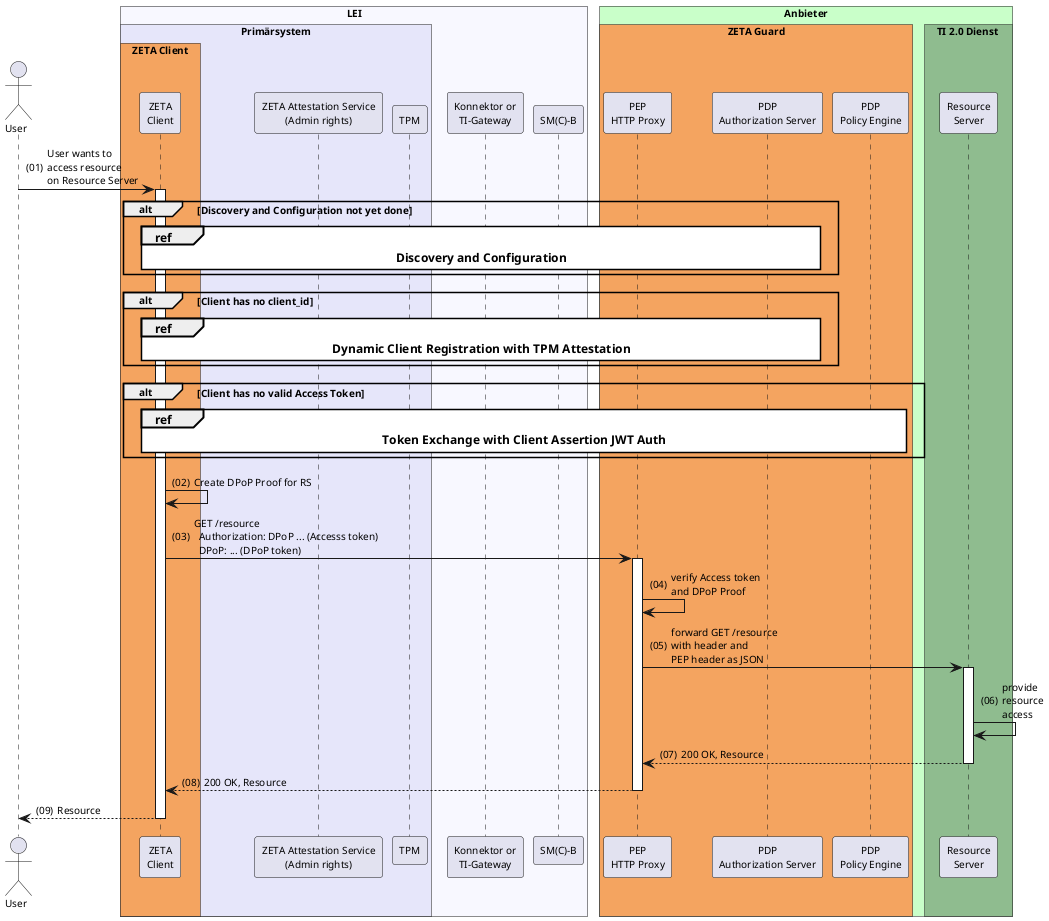 @startuml "tpm-attestation-and-token-exchange-overview"
autonumber "(00)"
skinparam defaultFontSize 10
skinparam defaultFontName Helvetica
skinparam DefaultMonospacedFontName Courier
skinparam lengthAdjust none
skinparam sequenceReferenceBackgroundColor White
skinparam SequenceReferenceFontSize 12
/'skinparam SequenceReferenceFontStyle bold
'/

!pragma teoz true

Actor User
box "LEI" #GhostWhite
  box "Primärsystem" #Lavender
    box "ZETA Client" #SandyBrown
      participant Client as "ZETA\nClient"
    end box
    participant ZAS as "ZETA Attestation Service\n(Admin rights)"
    participant TPM as "TPM"
  end box
  participant Konnektor as "Konnektor or\nTI-Gateway"
  participant SMB as "SM(C)-B"
end box

box "Anbieter" #TECHNOLOGY
  box "ZETA Guard" #SandyBrown
    participant HP as "PEP\nHTTP Proxy"
    participant AuthS as "PDP\nAuthorization Server" 
    participant PE as "PDP\nPolicy Engine"
  end box
    box TI 2.0 Dienst #DarkSeaGreen
      participant RS as "Resource\nServer"
    end box
end box

User -> Client ++ : User wants to\naccess resource\non Resource Server

alt Discovery and Configuration not yet done
  ref over Client, HP, AuthS: **Discovery and Configuration**
end
alt Client has no client_id
    ref over Client, AuthS: **Dynamic Client Registration with TPM Attestation**
end
alt Client has no valid Access Token
  ref over Client, AuthS, PE: **Token Exchange with Client Assertion JWT Auth**
end

Client -> Client: Create DPoP Proof for RS
Client -> HP ++ : GET /resource\n\
  Authorization: DPoP ... (Accesss token)\n\
  DPoP: ... (DPoP token)
HP -> HP: verify Access token\nand DPoP Proof
HP -> RS ++ : forward GET /resource\n\
with header and\nPEP header as JSON
RS -> RS: provide\nresource\naccess
RS --> HP -- : 200 OK, Resource
HP --> Client -- : 200 OK, Resource
Client --> User -- : Resource

@enduml